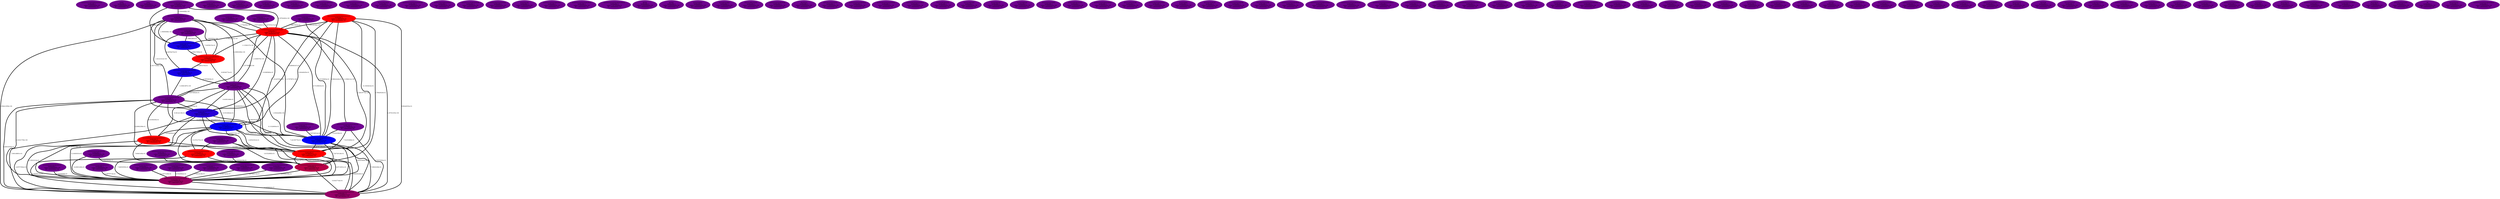 graph glass {
    edge[style=solid, penwidth="5", labeldistance="10"]
    0101010101010100101010101 [label="0101010101010100101010101\ncardinality 1\nradius 0.00000000e+00\nlfd 1.00000000e+00", color="#6F008F", style="filled"]
    01001 [label="01001\ncardinality 1\nradius 0.00000000e+00\nlfd 1.00000000e+00", color="#6F008F", style="filled"]
    0100 [label="0100\ncardinality 1\nradius 0.00000000e+00\nlfd 1.00000000e+00", color="#6F008F", style="filled"]
    01010101010101010010101010 [label="01010101010101010010101010\ncardinality 1\nradius 0.00000000e+00\nlfd 1.00000000e+00", color="#6F008F", style="filled"]
    010101010101010001010101 [label="010101010101010001010101\ncardinality 1\nradius 0.00000000e+00\nlfd 1.00000000e+00", color="#6F008F", style="filled"]
    0101010101010100100101 [label="0101010101010100100101\ncardinality 1\nradius 0.00000000e+00\nlfd 1.00000000e+00", color="#6F008F", style="filled"]
    0101010100101 [label="0101010100101\ncardinality 1\nradius 0.00000000e+00\nlfd 1.00000000e+00", color="#6F008F", style="filled"]
    010100101000 [label="010100101000\ncardinality 1\nradius 0.00000000e+00\nlfd 1.00000000e+00", color="#6F008F", style="filled"]
    0101010010101010100101 [label="0101010010101010100101\ncardinality 1\nradius 0.00000000e+00\nlfd 1.00000000e+00", color="#6F008F", style="filled"]
    010101010101010001010 [label="010101010101010001010\ncardinality 1\nradius 0.00000000e+00\nlfd 1.00000000e+00", color="#6F008F", style="filled"]
    010101001010101010101010 [label="010101001010101010101010\ncardinality 1\nradius 0.00000000e+00\nlfd 1.00000000e+00", color="#6F008F", style="filled"]
    0101010010010 [label="0101010010010\ncardinality 1\nradius 0.00000000e+00\nlfd 1.00000000e+00", color="#6F008F", style="filled"]
    010101010101010101010100 [label="010101010101010101010100\ncardinality 1\nradius 0.00000000e+00\nlfd 1.00000000e+00", color="#6F008F", style="filled"]
    01010100101001010101 [label="01010100101001010101\ncardinality 1\nradius 0.00000000e+00\nlfd 1.00000000e+00", color="#6F008F", style="filled"]
    01010101010100101010101001 [label="01010101010100101010101001\ncardinality 1\nradius 0.00000000e+00\nlfd 1.00000000e+00", color="#6F008F", style="filled"]
    01010101010101010101010100 [label="01010101010101010101010100\ncardinality 4\nradius 4.23792406e-01\nlfd 2.00000000e+00", color="#FE0000", style="filled"]
    010101010101010101001010101 [label="010101010101010101001010101\ncardinality 5\nradius 5.04779348e-01\nlfd 7.36965594e-01", color="#1800E6", style="filled"]
    010101010101001010100 [label="010101010101001010100\ncardinality 1\nradius 0.00000000e+00\nlfd 1.00000000e+00", color="#6F008F", style="filled"]
    0101010010101010100 [label="0101010010101010100\ncardinality 1\nradius 0.00000000e+00\nlfd 1.00000000e+00", color="#6F008F", style="filled"]
    0101010100 [label="0101010100\ncardinality 1\nradius 0.00000000e+00\nlfd 1.00000000e+00", color="#6F008F", style="filled"]
    010101010101010001001 [label="010101010101010001001\ncardinality 1\nradius 0.00000000e+00\nlfd 1.00000000e+00", color="#6F008F", style="filled"]
    01010101010101010010010 [label="01010101010101010010010\ncardinality 1\nradius 0.00000000e+00\nlfd 1.00000000e+00", color="#6F008F", style="filled"]
    01010101010101010010100101 [label="01010101010101010010100101\ncardinality 2\nradius 2.92749364e-01\nlfd 1.00000000e+00", color="#6F008F", style="filled"]
    00100 [label="00100\ncardinality 1\nradius 0.00000000e+00\nlfd 1.00000000e+00", color="#6F008F", style="filled"]
    001001 [label="001001\ncardinality 1\nradius 0.00000000e+00\nlfd 1.00000000e+00", color="#6F008F", style="filled"]
    01010101010101010100101001 [label="01010101010101010100101001\ncardinality 5\nradius 5.48361213e-01\nlfd 7.36965594e-01", color="#1800E6", style="filled"]
    0101010101010010101010 [label="0101010101010010101010\ncardinality 1\nradius 0.00000000e+00\nlfd 1.00000000e+00", color="#6F008F", style="filled"]
    01010100001 [label="01010100001\ncardinality 1\nradius 0.00000000e+00\nlfd 1.00000000e+00", color="#6F008F", style="filled"]
    0101001010001 [label="0101001010001\ncardinality 1\nradius 0.00000000e+00\nlfd 1.00000000e+00", color="#6F008F", style="filled"]
    010101000101010 [label="010101000101010\ncardinality 1\nradius 0.00000000e+00\nlfd 1.00000000e+00", color="#6F008F", style="filled"]
    010101010101010101010010101 [label="010101010101010101010010101\ncardinality 7\nradius 5.96997127e-01\nlfd 4.85426827e-01", color="#0200FC", style="filled"]
    0101010101010010100 [label="0101010101010010100\ncardinality 1\nradius 0.00000000e+00\nlfd 1.00000000e+00", color="#6F008F", style="filled"]
    00101010 [label="00101010\ncardinality 1\nradius 0.00000000e+00\nlfd 1.00000000e+00", color="#6F008F", style="filled"]
    01010010101010101 [label="01010010101010101\ncardinality 1\nradius 0.00000000e+00\nlfd 1.00000000e+00", color="#6F008F", style="filled"]
    01010101010101001010 [label="01010101010101001010\ncardinality 1\nradius 0.00000000e+00\nlfd 1.00000000e+00", color="#6F008F", style="filled"]
    0101010010101010101010 [label="0101010010101010101010\ncardinality 1\nradius 0.00000000e+00\nlfd 1.00000000e+00", color="#6F008F", style="filled"]
    010101001010101010010 [label="010101001010101010010\ncardinality 1\nradius 0.00000000e+00\nlfd 1.00000000e+00", color="#6F008F", style="filled"]
    010101001001010 [label="010101001001010\ncardinality 1\nradius 0.00000000e+00\nlfd 1.00000000e+00", color="#6F008F", style="filled"]
    0101010001001 [label="0101010001001\ncardinality 1\nradius 0.00000000e+00\nlfd 1.00000000e+00", color="#6F008F", style="filled"]
    01010100100 [label="01010100100\ncardinality 1\nradius 0.00000000e+00\nlfd 1.00000000e+00", color="#6F008F", style="filled"]
    010101000100 [label="010101000100\ncardinality 1\nradius 0.00000000e+00\nlfd 1.00000000e+00", color="#6F008F", style="filled"]
    0101010101010001 [label="0101010101010001\ncardinality 1\nradius 0.00000000e+00\nlfd 1.00000000e+00", color="#6F008F", style="filled"]
    01010100100101010 [label="01010100100101010\ncardinality 1\nradius 0.00000000e+00\nlfd 1.00000000e+00", color="#6F008F", style="filled"]
    01010101010101010101001001 [label="01010101010101010101001001\ncardinality 7\nradius 6.74982566e-01\nlfd 8.07354922e-01", color="#2800D6", style="filled"]
    010101010101001010010 [label="010101010101001010010\ncardinality 1\nradius 0.00000000e+00\nlfd 1.00000000e+00", color="#6F008F", style="filled"]
    010101001010100 [label="010101001010100\ncardinality 1\nradius 0.00000000e+00\nlfd 1.00000000e+00", color="#6F008F", style="filled"]
    0101010010100101010 [label="0101010010100101010\ncardinality 1\nradius 0.00000000e+00\nlfd 1.00000000e+00", color="#6F008F", style="filled"]
    0101010000 [label="0101010000\ncardinality 1\nradius 0.00000000e+00\nlfd 1.00000000e+00", color="#6F008F", style="filled"]
    01010010100101 [label="01010010100101\ncardinality 1\nradius 0.00000000e+00\nlfd 1.00000000e+00", color="#6F008F", style="filled"]
    01010101010100100 [label="01010101010100100\ncardinality 1\nradius 0.00000000e+00\nlfd 1.00000000e+00", color="#6F008F", style="filled"]
    010100101010100 [label="010100101010100\ncardinality 1\nradius 0.00000000e+00\nlfd 1.00000000e+00", color="#6F008F", style="filled"]
    010101010101010010010 [label="010101010101010010010\ncardinality 1\nradius 0.00000000e+00\nlfd 1.00000000e+00", color="#6F008F", style="filled"]
    01010101010101010010001 [label="01010101010101010010001\ncardinality 1\nradius 0.00000000e+00\nlfd 1.00000000e+00", color="#6F008F", style="filled"]
    01010101010101000101010 [label="01010101010101000101010\ncardinality 1\nradius 0.00000000e+00\nlfd 1.00000000e+00", color="#6F008F", style="filled"]
    01010101010101010010100 [label="01010101010101010010100\ncardinality 1\nradius 0.00000000e+00\nlfd 1.00000000e+00", color="#6F008F", style="filled"]
    0101010101010101010010001 [label="0101010101010101010010001\ncardinality 2\nradius 4.06694573e-01\nlfd 1.00000000e+00", color="#6F008F", style="filled"]
    0101010101010100101010 [label="0101010101010100101010\ncardinality 1\nradius 0.00000000e+00\nlfd 1.00000000e+00", color="#6F008F", style="filled"]
    01010101010101010100100101 [label="01010101010101010100100101\ncardinality 3\nradius 9.38141312e-01\nlfd 1.58496250e+00", color="#FC0002", style="filled"]
    0101010101010101010101010101 [label="0101010101010101010101010101\ncardinality 17\nradius 7.01854717e-01\nlfd 1.08746284e+00", color="#960068", style="filled"]
    010101010101010100101010 [label="010101010101010100101010\ncardinality 1\nradius 0.00000000e+00\nlfd 1.00000000e+00", color="#6F008F", style="filled"]
    0101010101010101010100010 [label="0101010101010101010100010\ncardinality 1\nradius 0.00000000e+00\nlfd 1.00000000e+00", color="#6F008F", style="filled"]
    01010101010101010100 [label="01010101010101010100\ncardinality 1\nradius 0.00000000e+00\nlfd 1.00000000e+00", color="#6F008F", style="filled"]
    0101010101010010010 [label="0101010101010010010\ncardinality 1\nradius 0.00000000e+00\nlfd 1.00000000e+00", color="#6F008F", style="filled"]
    0101010010101010101010101 [label="0101010010101010101010101\ncardinality 1\nradius 0.00000000e+00\nlfd 1.00000000e+00", color="#6F008F", style="filled"]
    01010101010101010101010010 [label="01010101010101010101010010\ncardinality 8\nradius 4.70001882e-01\nlfd 2.00000000e+00", color="#FE0000", style="filled"]
    010101010101010100101010101 [label="010101010101010100101010101\ncardinality 5\nradius 3.10805405e-01\nlfd 2.32192809e+00", color="#FE0000", style="filled"]
    01010101010100101010101010 [label="01010101010100101010101010\ncardinality 1\nradius 0.00000000e+00\nlfd 1.00000000e+00", color="#6F008F", style="filled"]
    0101010101010101010010010 [label="0101010101010101010010010\ncardinality 2\nradius 8.87019509e-01\nlfd 1.00000000e+00", color="#6F008F", style="filled"]
    0101010010101001 [label="0101010010101001\ncardinality 1\nradius 0.00000000e+00\nlfd 1.00000000e+00", color="#6F008F", style="filled"]
    010101010101010101010101010 [label="010101010101010101010101010\ncardinality 15\nradius 6.75353070e-01\nlfd 1.09953567e+00", color="#9B0063", style="filled"]
    010101010101010101010000 [label="010101010101010101010000\ncardinality 1\nradius 0.00000000e+00\nlfd 1.00000000e+00", color="#6F008F", style="filled"]
    010101010010 [label="010101010010\ncardinality 1\nradius 0.00000000e+00\nlfd 1.00000000e+00", color="#6F008F", style="filled"]
    010101010101010101001000 [label="010101010101010101001000\ncardinality 1\nradius 0.00000000e+00\nlfd 1.00000000e+00", color="#6F008F", style="filled"]
    01010101010101000100 [label="01010101010101000100\ncardinality 1\nradius 0.00000000e+00\nlfd 1.00000000e+00", color="#6F008F", style="filled"]
    0101001010101010 [label="0101001010101010\ncardinality 1\nradius 0.00000000e+00\nlfd 1.00000000e+00", color="#6F008F", style="filled"]
    01010101010101010100101010 [label="01010101010101010100101010\ncardinality 3\nradius 4.17852286e-01\nlfd 1.58496250e+00", color="#FC0002", style="filled"]
    01010100101000 [label="01010100101000\ncardinality 1\nradius 0.00000000e+00\nlfd 1.00000000e+00", color="#6F008F", style="filled"]
    010101010101010101010101001 [label="010101010101010101010101001\ncardinality 9\nradius 4.34165873e-01\nlfd 1.16992500e+00", color="#B70047", style="filled"]
    01010100101010101010 [label="01010100101010101010\ncardinality 1\nradius 0.00000000e+00\nlfd 1.00000000e+00", color="#6F008F", style="filled"]
    010101010101010100 [label="010101010101010100\ncardinality 1\nradius 0.00000000e+00\nlfd 1.00000000e+00", color="#6F008F", style="filled"]
    01010101010 [label="01010101010\ncardinality 1\nradius 0.00000000e+00\nlfd 1.00000000e+00", color="#6F008F", style="filled"]
    01010100101000101 [label="01010100101000101\ncardinality 1\nradius 0.00000000e+00\nlfd 1.00000000e+00", color="#6F008F", style="filled"]
    0101010101010101010010100 [label="0101010101010101010010100\ncardinality 2\nradius 4.39432828e-01\nlfd 1.00000000e+00", color="#6F008F", style="filled"]
    01010100101001010 [label="01010100101001010\ncardinality 1\nradius 0.00000000e+00\nlfd 1.00000000e+00", color="#6F008F", style="filled"]
    010100 [label="010100\ncardinality 1\nradius 0.00000000e+00\nlfd 1.00000000e+00", color="#6F008F", style="filled"]
    0101010010100010 [label="0101010010100010\ncardinality 1\nradius 0.00000000e+00\nlfd 1.00000000e+00", color="#6F008F", style="filled"]
    010101001010010 [label="010101001010010\ncardinality 1\nradius 0.00000000e+00\nlfd 1.00000000e+00", color="#6F008F", style="filled"]
    0101010101010100100 [label="0101010101010100100\ncardinality 1\nradius 0.00000000e+00\nlfd 1.00000000e+00", color="#6F008F", style="filled"]
    0101010001010 [label="0101010001010\ncardinality 1\nradius 0.00000000e+00\nlfd 1.00000000e+00", color="#6F008F", style="filled"]
    0101010001010101 [label="0101010001010101\ncardinality 1\nradius 0.00000000e+00\nlfd 1.00000000e+00", color="#6F008F", style="filled"]
    0101010010101010 [label="0101010010101010\ncardinality 1\nradius 0.00000000e+00\nlfd 1.00000000e+00", color="#6F008F", style="filled"]
    0010101010 [label="0010101010\ncardinality 1\nradius 0.00000000e+00\nlfd 1.00000000e+00", color="#6F008F", style="filled"]
    0010100 [label="0010100\ncardinality 1\nradius 0.00000000e+00\nlfd 1.00000000e+00", color="#6F008F", style="filled"]
    010100101010 [label="010100101010\ncardinality 1\nradius 0.00000000e+00\nlfd 1.00000000e+00", color="#6F008F", style="filled"]
    010101001001010101 [label="010101001001010101\ncardinality 1\nradius 0.00000000e+00\nlfd 1.00000000e+00", color="#6F008F", style="filled"]
    0101010101010010100101 [label="0101010101010010100101\ncardinality 1\nradius 0.00000000e+00\nlfd 1.00000000e+00", color="#6F008F", style="filled"]
    010101010101001010101010101 [label="010101010101001010101010101\ncardinality 1\nradius 0.00000000e+00\nlfd 1.00000000e+00", color="#6F008F", style="filled"]
    010101010101010000 [label="010101010101010000\ncardinality 1\nradius 0.00000000e+00\nlfd 1.00000000e+00", color="#6F008F", style="filled"]
    0101010101010101010100001 [label="0101010101010101010100001\ncardinality 2\nradius 7.45922466e-01\nlfd 1.00000000e+00", color="#6F008F", style="filled"]
    0101001010010 [label="0101001010010\ncardinality 1\nradius 0.00000000e+00\nlfd 1.00000000e+00", color="#6F008F", style="filled"]
    010101010101000 [label="010101010101000\ncardinality 1\nradius 0.00000000e+00\nlfd 1.00000000e+00", color="#6F008F", style="filled"]
    0101010101010100001 [label="0101010101010100001\ncardinality 1\nradius 0.00000000e+00\nlfd 1.00000000e+00", color="#6F008F", style="filled"]
    010101010101010100100101 [label="010101010101010100100101\ncardinality 1\nradius 0.00000000e+00\nlfd 1.00000000e+00", color="#6F008F", style="filled"]
    01010010 [label="01010010\ncardinality 1\nradius 0.00000000e+00\nlfd 1.00000000e+00", color="#6F008F", style="filled"]
    0101010101010101010100100 [label="0101010101010101010100100\ncardinality 2\nradius 5.67803419e-01\nlfd 1.00000000e+00", color="#6F008F", style="filled"]
    0010100101 [label="0010100101\ncardinality 1\nradius 0.00000000e+00\nlfd 1.00000000e+00", color="#6F008F", style="filled"]
    010101010101010010101010 [label="010101010101010010101010\ncardinality 1\nradius 0.00000000e+00\nlfd 1.00000000e+00", color="#6F008F", style="filled"]
    01010101010100101010010 [label="01010101010100101010010\ncardinality 1\nradius 0.00000000e+00\nlfd 1.00000000e+00", color="#6F008F", style="filled"]
    01010101010101010101000101 [label="01010101010101010101000101\ncardinality 2\nradius 2.17949190e-01\nlfd 1.00000000e+00", color="#6F008F", style="filled"]
    0101010101010010010101 [label="0101010101010010010101\ncardinality 1\nradius 0.00000000e+00\nlfd 1.00000000e+00", color="#6F008F", style="filled"]
    001010010 [label="001010010\ncardinality 1\nradius 0.00000000e+00\nlfd 1.00000000e+00", color="#6F008F", style="filled"]
    0101001010101001 [label="0101001010101001\ncardinality 1\nradius 0.00000000e+00\nlfd 1.00000000e+00", color="#6F008F", style="filled"]
    010101010101001010100101 [label="010101010101001010100101\ncardinality 1\nradius 0.00000000e+00\nlfd 1.00000000e+00", color="#6F008F", style="filled"]
    0101010101010101001000 [label="0101010101010101001000\ncardinality 1\nradius 0.00000000e+00\nlfd 1.00000000e+00", color="#6F008F", style="filled"]
    010101010101001001010 [label="010101010101001001010\ncardinality 1\nradius 0.00000000e+00\nlfd 1.00000000e+00", color="#6F008F", style="filled"]
    010101010101010101010100101 [label="010101010101010101010100101\ncardinality 9\nradius 5.25832704e-01\nlfd 2.16992500e+00", color="#FE0000", style="filled"]
    01010101010101010101001010 [label="01010101010101010101001010\ncardinality 3\nradius 4.30582905e-01\nlfd 5.84962501e-01", color="#0600F8", style="filled"]
    0101010101010010101010100 [label="0101010101010010101010100\ncardinality 1\nradius 0.00000000e+00\nlfd 1.00000000e+00", color="#6F008F", style="filled"]
    00 [label="00\ncardinality 1\nradius 0.00000000e+00\nlfd 1.00000000e+00", color="#6F008F", style="filled"]
    00101010101 [label="00101010101\ncardinality 1\nradius 0.00000000e+00\nlfd 1.00000000e+00", color="#6F008F", style="filled"]
    0101010101010101001010010 [label="0101010101010101001010010\ncardinality 1\nradius 0.00000000e+00\nlfd 1.00000000e+00", color="#6F008F", style="filled"]
    01010101010101010100100101 -- 0101010101010101010100100 [label="1.15779984e+00"]
    010101010101001001010 -- 010101010101010101010101010 [label="6.20001260e-01"]
    0101010101010101010010010 -- 01010101010101010100101010 [label="1.19995854e+00"]
    0101010101010101010100100 -- 010101010101010101010100101 [label="8.40892389e-01"]
    01010101010101010101000101 -- 010101010101010101010010101 [label="7.57232192e-01"]
    01010101010101010101010010 -- 010101010101010101010101010 [label="4.15933310e-01"]
    0101010101010101010100100 -- 01010101010101010101010010 [label="8.51058300e-01"]
    010101010101010101010010101 -- 010101010101010101010101001 [label="7.92720126e-01"]
    0101010101010101010100001 -- 0101010101010101010101010101 [label="7.24156770e-01"]
    010101010101010101010100101 -- 010101010101010101010101010 [label="5.29718501e-01"]
    01010101010101010101010010 -- 010101010101010101010101001 [label="7.88481492e-01"]
    01010101010101010010001 -- 010101010101010101010010101 [label="5.81549654e-01"]
    01010101010101010100101010 -- 0101010101010101010100001 [label="8.99394772e-01"]
    01010101010100101010101001 -- 010101010101010101010101010 [label="5.60535655e-01"]
    010101010101010100100101 -- 01010101010101010100100101 [label="7.75371645e-01"]
    0101010101010101010100100 -- 0101010101010101010101010101 [label="6.66935550e-01"]
    01010101010100101010101001 -- 010101010101010101010101001 [label="3.61524983e-01"]
    010101010101010101010010101 -- 010101010101010101010100101 [label="6.62797105e-01"]
    010101010101010101001010101 -- 0101010101010101010100100 [label="1.03961997e+00"]
    0101010101010101010100100 -- 010101010101010101010101010 [label="1.01631759e+00"]
    010101010101001001010 -- 010101010101010101010101001 [label="3.44238360e-01"]
    01010101010101010100100101 -- 01010101010101010101001010 [label="1.14144704e+00"]
    0101010101010101010100001 -- 01010101010101010101001001 [label="8.64581068e-01"]
    01010101010101010100101001 -- 01010101010101010100101010 [label="8.90617858e-01"]
    0101010101010101010010010 -- 01010101010101010100100101 [label="1.11754359e+00"]
    0101010101010101010010001 -- 01010101010101010100101001 [label="4.89388128e-01"]
    01010101010101010100100101 -- 0101010101010101010100001 [label="1.13468078e+00"]
    0101010101010101010010100 -- 01010101010101010100101010 [label="7.04558153e-01"]
    01010101010101010101001010 -- 0101010101010101010101010101 [label="3.92685100e-01"]
    01010101010101010101001001 -- 0101010101010101010101010101 [label="9.98148881e-01"]
    0101010101010101010100100 -- 01010101010101010101001001 [label="8.80625018e-01"]
    010101010101010100101010101 -- 01010101010101010100100101 [label="1.09124102e+00"]
    0101010101010101010010010 -- 010101010101010101010010101 [label="1.11767907e+00"]
    01010101010101010100101010 -- 010101010101010101001010101 [label="5.52901474e-01"]
    0101010101010101010010100 -- 01010101010101010100101001 [label="7.19861893e-01"]
    0101010101010101010100001 -- 01010101010101010101001010 [label="8.84986006e-01"]
    01010101010101010100100101 -- 0101010101010101010101010101 [label="1.35761035e+00"]
    0101010101010101010010001 -- 0101010101010101010010010 [label="1.23004068e+00"]
    0101010101010101010010010 -- 0101010101010101010100100 [label="1.32121412e+00"]
    01010101010101010101010100 -- 010101010101010101010101001 [label="4.94368363e-01"]
    010101010101010101010100101 -- 0101010101010101010101010101 [label="4.28606329e-01"]
    01010101010101010101010100 -- 010101010101010101010101010 [label="7.68050595e-01"]
    010101010101010101010101001 -- 010101010101010101010101010 [label="4.03362196e-01"]
    0101010101010101010010001 -- 01010101010101010100100101 [label="1.19762463e+00"]
    01010101010101010010101010 -- 010101010101010101010010101 [label="5.50729510e-01"]
    01010101010101010101001001 -- 010101010101010101010010101 [label="8.13326804e-01"]
    01010101010101010101010100 -- 0101010101010101010101010101 [label="9.26283214e-01"]
    01010101010101010100100101 -- 01010101010101010101000101 [label="1.11566212e+00"]
    010101010101001010101010101 -- 010101010101010101010101010 [label="5.32918139e-01"]
    010101010101010101010101001 -- 0101010101010101010101010101 [label="5.63027744e-01"]
    01010101010101010101001010 -- 01010101010101010101010100 [label="8.14741751e-01"]
    01010101010101010101001010 -- 01010101010101010101010010 [label="7.28766080e-01"]
    010101010101010101010101010 -- 0101010101010101010101010101 [label="3.73765022e-01"]
    01010101010101010101001010 -- 010101010101010101010010101 [label="5.57673992e-01"]
    0101010101010101010010010 -- 0101010101010101010100001 [label="1.39993098e+00"]
    01010101010101010101001010 -- 010101010101010101010101010 [label="5.31883933e-01"]
    0101010101010100100101 -- 010101010101010101010101010 [label="4.84458566e-01"]
    0101010101010010101010 -- 010101010101010101010101010 [label="6.26978716e-01"]
    01010101010101010101010010 -- 010101010101010101010100101 [label="6.31664734e-01"]
    0101010101010101010100001 -- 01010101010101010101010010 [label="8.36122138e-01"]
    010101010101010100101010101 -- 01010101010101010101001001 [label="8.68908347e-01"]
    0101010101010010101010100 -- 010101010101010101010101010 [label="6.67383114e-01"]
    01010101010101010100100101 -- 010101010101010101010100101 [label="1.32619770e+00"]
    01010101010101010101000101 -- 010101010101010101010100101 [label="7.02353666e-01"]
    0101010101010101010100100 -- 01010101010101010101001010 [label="8.35104922e-01"]
    010101010101010100101010101 -- 0101010101010101010101010101 [label="8.90449352e-01"]
    0101010101010101010010010 -- 01010101010101010100101001 [label="1.35856588e+00"]
    01010101010101010101010010 -- 0101010101010101010101010101 [label="4.09757962e-01"]
    0101010101010101010100001 -- 010101010101010101010100101 [label="8.96939245e-01"]
    0101010101010101010100100 -- 010101010101010101010010101 [label="9.15969433e-01"]
    0101010101010101010010010 -- 0101010101010101010101010101 [label="1.58221959e+00"]
    01010101010101010101001001 -- 01010101010101010101001010 [label="7.80448607e-01"]
    0101010101010101010010010 -- 01010101010101010101001001 [label="1.30173368e+00"]
    01010101010101010100100101 -- 01010101010101010101001001 [label="5.03985882e-01"]
    0101010101010010010101 -- 010101010101010101010101001 [label="3.86264239e-01"]
    010101010101010100101010101 -- 010101010101010101010100101 [label="8.13636432e-01"]
    01010101010101010010001 -- 01010101010101010100100101 [label="7.28079922e-01"]
    0101010101010100101010 -- 010101010101010101010101010 [label="6.73573166e-01"]
    01010101010101010100100101 -- 01010101010101010100101010 [label="1.11508157e+00"]
    0101010101010101001000 -- 01010101010101010100100101 [label="5.87707417e-01"]
    01010101010101010100100101 -- 01010101010101010100101001 [label="1.30644910e+00"]
    01010101010100101010101010 -- 010101010101010101010101010 [label="5.35445842e-01"]
    01010101010101010101001010 -- 010101010101010101010101001 [label="4.51666982e-01"]
    0101010101010101010100001 -- 0101010101010101010100100 [label="2.49799920e-01"]
    010101010101010101010010101 -- 0101010101010101010101010101 [label="7.38920296e-01"]
    010101010101010101010010101 -- 010101010101010101010101010 [label="9.59323492e-01"]
    01010101010101010101000101 -- 0101010101010101010101010101 [label="8.55570593e-01"]
    010101010101010101001010101 -- 0101010101010101010100001 [label="8.79550835e-01"]
    010101010101010101010100101 -- 010101010101010101010101001 [label="5.88816974e-01"]
    0101010101010101010100001 -- 010101010101010101010010101 [label="1.03024269e+00"]
    01010101010101010101001001 -- 010101010101010101010101010 [label="1.26751738e+00"]
    01010101010101010101001001 -- 010101010101010101010100101 [label="1.07953720e+00"]
    010101010101010100101010101 -- 01010101010101010101001010 [label="5.60448205e-01"]
    010101010101001010100101 -- 010101010101010101010101010 [label="4.23675402e-01"]
    010101010101010100101010101 -- 010101010101010101010010101 [label="4.56622426e-01"]
    010101010101010100101010 -- 010101010101010101010101001 [label="4.18688448e-01"]
    010101010101010100101010101 -- 010101010101010101010101001 [label="6.79926520e-01"]
    01010101010101010100100101 -- 010101010101010101010010101 [label="9.73190833e-01"]
    0101010101010101010010100 -- 010101010101010101001010101 [label="9.26554274e-01"]
    01010101010100101010101001 -- 01010101010101010101010100 [label="3.90000905e-01"]
    01010101010101010101001010 -- 010101010101010101010100101 [label="4.60543523e-01"]
    0101010101010101010100001 -- 010101010101010101010101010 [label="1.06014218e+00"]
}